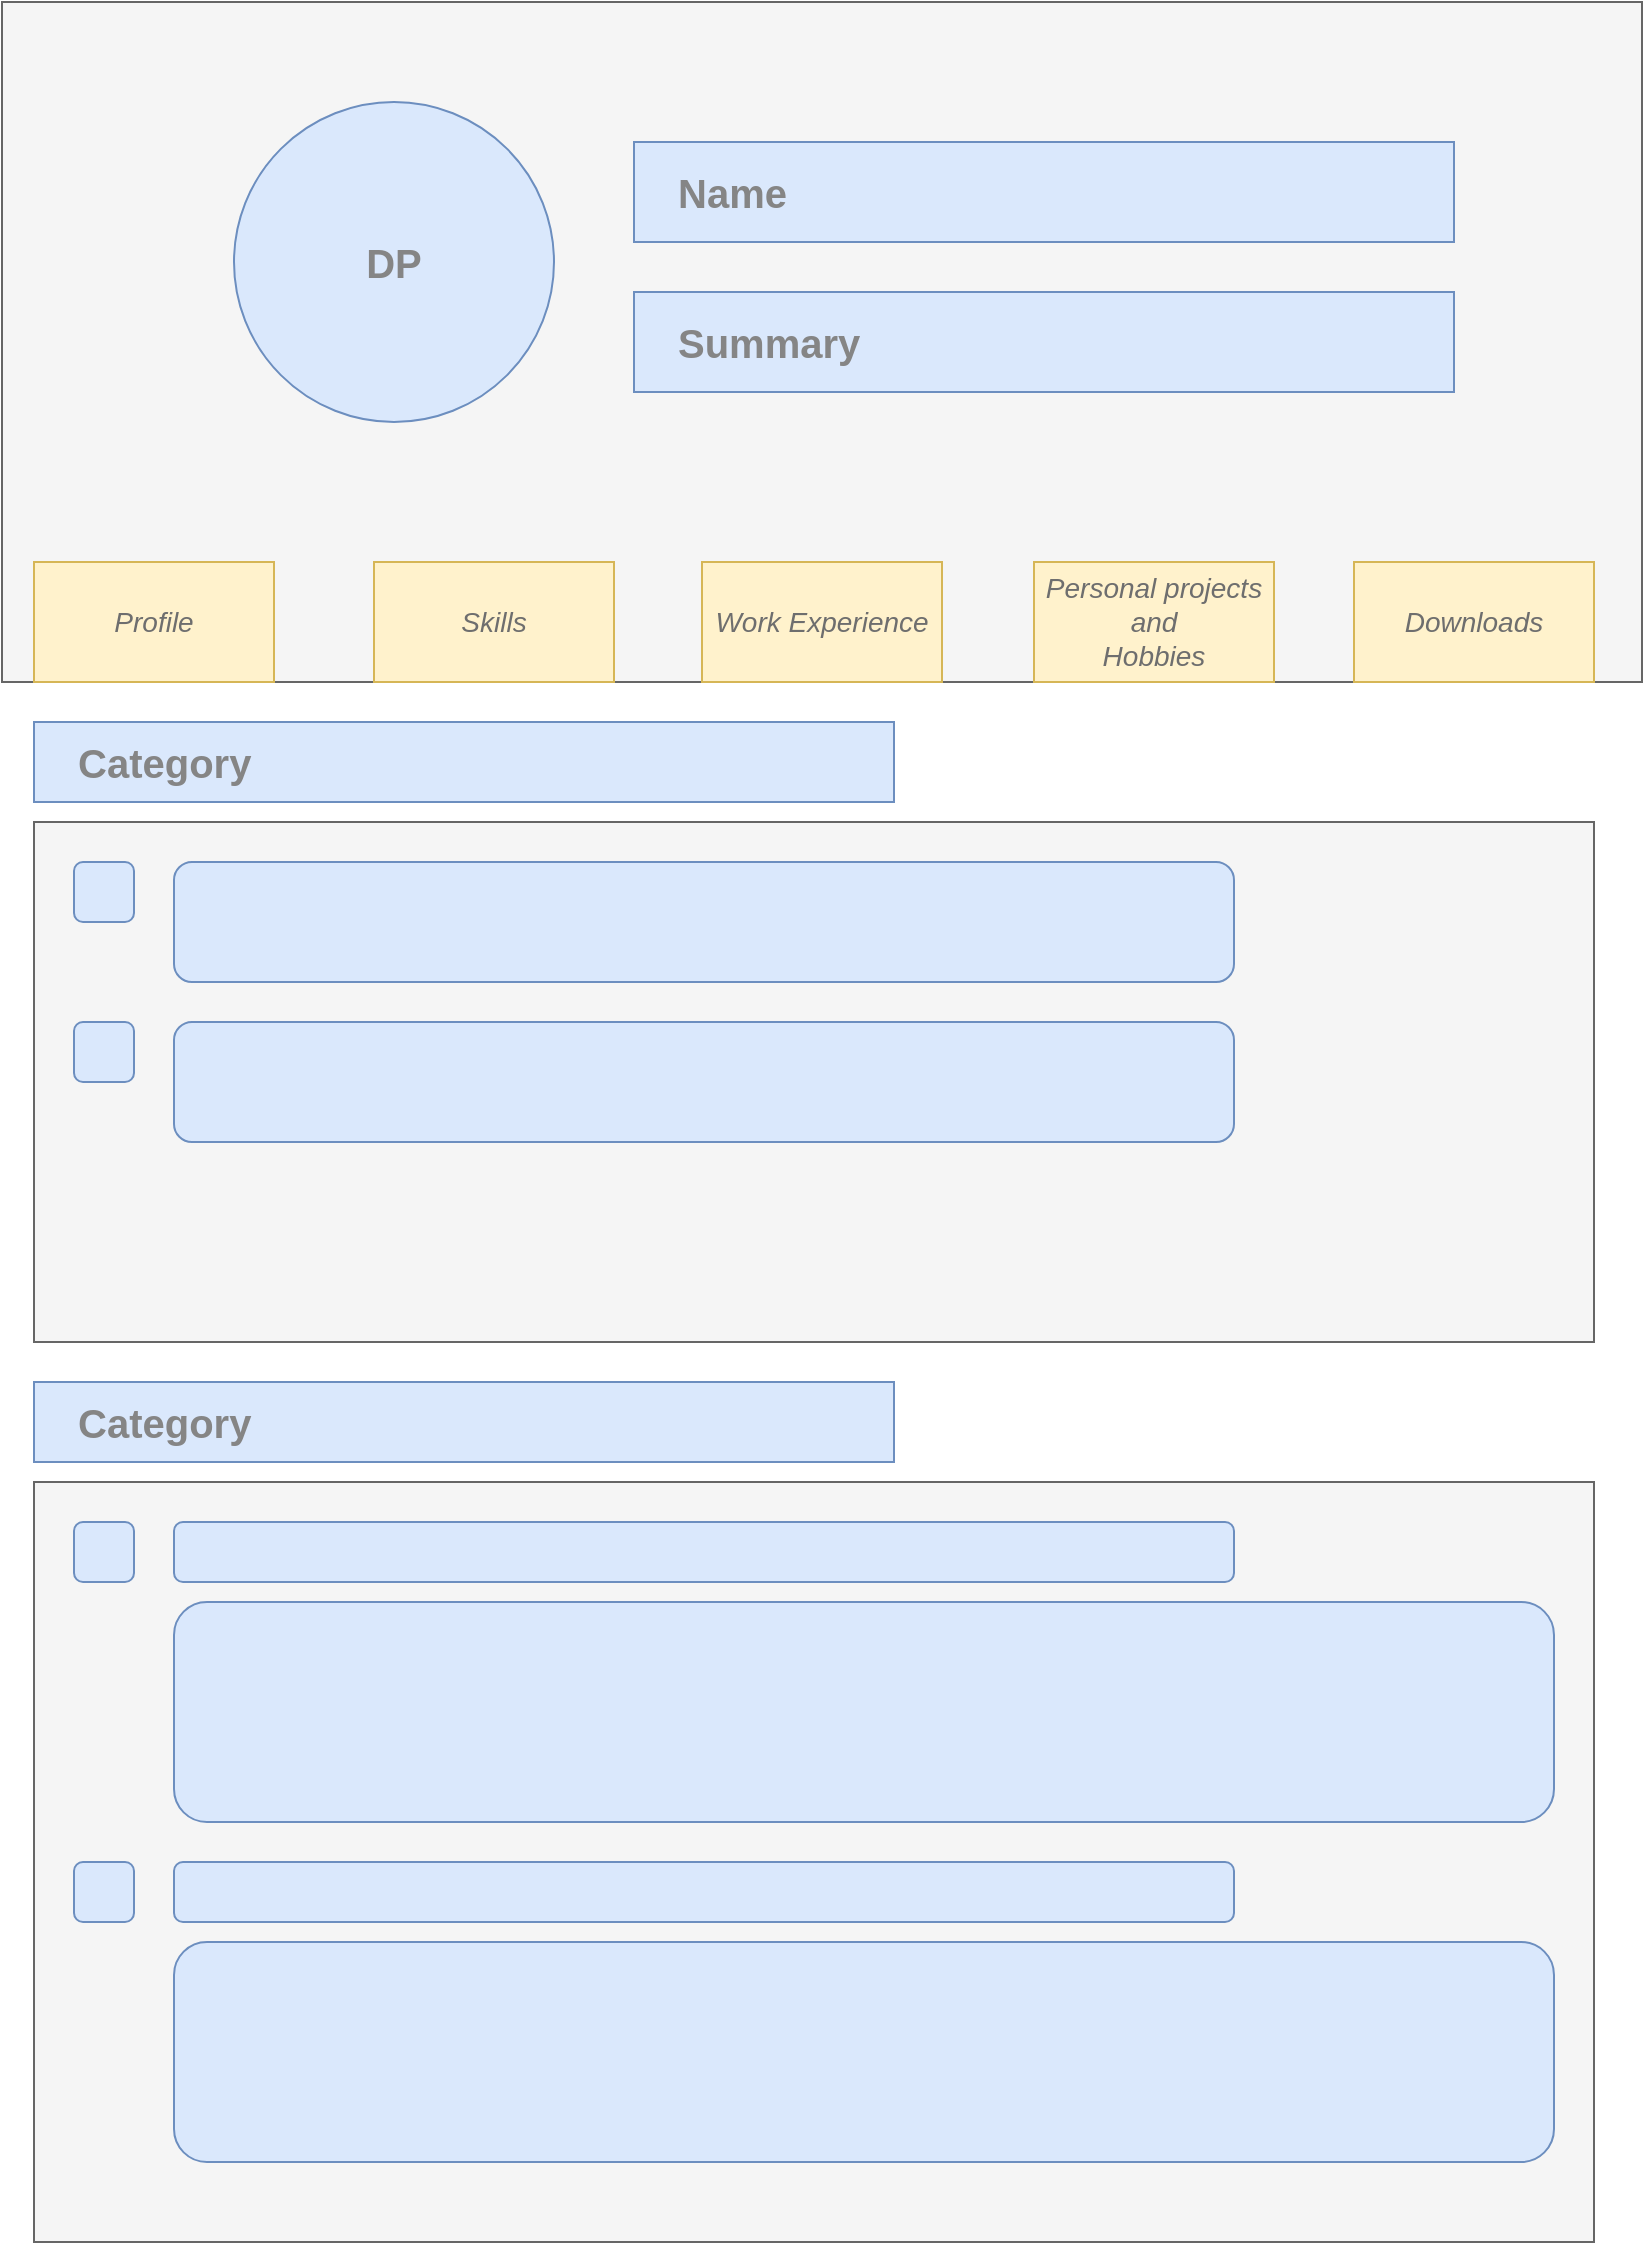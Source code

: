 <mxfile version="13.6.5">
    <diagram id="11g-v3EIjomnrVHuHFAP" name="Page-1">
        <mxGraphModel dx="1788" dy="1266" grid="1" gridSize="10" guides="1" tooltips="1" connect="1" arrows="1" fold="1" page="1" pageScale="1" pageWidth="827" pageHeight="1169" math="0" shadow="0">
            <root>
                <mxCell id="0"/>
                <mxCell id="1" parent="0"/>
                <mxCell id="3" value="" style="rounded=0;whiteSpace=wrap;html=1;fillColor=#f5f5f5;strokeColor=#666666;fontColor=#333333;" vertex="1" parent="1">
                    <mxGeometry x="4" width="820" height="340" as="geometry"/>
                </mxCell>
                <mxCell id="5" value="DP" style="ellipse;whiteSpace=wrap;html=1;aspect=fixed;fillColor=#dae8fc;strokeColor=#6c8ebf;fontSize=20;fontStyle=1;fontColor=#858585;" vertex="1" parent="1">
                    <mxGeometry x="120" y="50" width="160" height="160" as="geometry"/>
                </mxCell>
                <mxCell id="6" value="Name" style="rounded=0;whiteSpace=wrap;html=1;fillColor=#dae8fc;strokeColor=#6c8ebf;align=left;spacingLeft=20;fontSize=20;fontStyle=1;fontColor=#858585;" vertex="1" parent="1">
                    <mxGeometry x="320" y="70" width="410" height="50" as="geometry"/>
                </mxCell>
                <mxCell id="7" value="Summary" style="rounded=0;whiteSpace=wrap;html=1;fillColor=#dae8fc;strokeColor=#6c8ebf;align=left;spacingLeft=20;fontSize=20;fontStyle=1;fontColor=#858585;" vertex="1" parent="1">
                    <mxGeometry x="320" y="145" width="410" height="50" as="geometry"/>
                </mxCell>
                <mxCell id="8" value="Profile" style="rounded=0;whiteSpace=wrap;html=1;fillColor=#fff2cc;strokeColor=#d6b656;fontSize=14;fontStyle=2;fontColor=#6E6E6E;" vertex="1" parent="1">
                    <mxGeometry x="20" y="280" width="120" height="60" as="geometry"/>
                </mxCell>
                <mxCell id="9" value="Skills" style="rounded=0;whiteSpace=wrap;html=1;fillColor=#fff2cc;strokeColor=#d6b656;fontSize=14;fontStyle=2;fontColor=#6E6E6E;" vertex="1" parent="1">
                    <mxGeometry x="190" y="280" width="120" height="60" as="geometry"/>
                </mxCell>
                <mxCell id="10" value="Work Experience" style="rounded=0;whiteSpace=wrap;html=1;fillColor=#fff2cc;strokeColor=#d6b656;fontSize=14;fontStyle=2;fontColor=#6E6E6E;" vertex="1" parent="1">
                    <mxGeometry x="354" y="280" width="120" height="60" as="geometry"/>
                </mxCell>
                <mxCell id="11" value="Personal projects&lt;br style=&quot;font-size: 14px;&quot;&gt;and&lt;br style=&quot;font-size: 14px;&quot;&gt;Hobbies" style="rounded=0;whiteSpace=wrap;html=1;fillColor=#fff2cc;strokeColor=#d6b656;fontSize=14;fontStyle=2;fontColor=#6E6E6E;" vertex="1" parent="1">
                    <mxGeometry x="520" y="280" width="120" height="60" as="geometry"/>
                </mxCell>
                <mxCell id="12" value="Downloads" style="rounded=0;whiteSpace=wrap;html=1;fillColor=#fff2cc;strokeColor=#d6b656;fontSize=14;fontStyle=2;fontColor=#6E6E6E;" vertex="1" parent="1">
                    <mxGeometry x="680" y="280" width="120" height="60" as="geometry"/>
                </mxCell>
                <mxCell id="13" value="Category" style="rounded=0;whiteSpace=wrap;html=1;fillColor=#dae8fc;strokeColor=#6c8ebf;align=left;spacingLeft=20;fontSize=20;fontStyle=1;fontColor=#858585;" vertex="1" parent="1">
                    <mxGeometry x="20" y="360" width="430" height="40" as="geometry"/>
                </mxCell>
                <mxCell id="14" value="" style="rounded=0;whiteSpace=wrap;html=1;fillColor=#f5f5f5;strokeColor=#666666;fontColor=#333333;" vertex="1" parent="1">
                    <mxGeometry x="20" y="410" width="780" height="260" as="geometry"/>
                </mxCell>
                <mxCell id="15" value="Category" style="rounded=0;whiteSpace=wrap;html=1;fillColor=#dae8fc;strokeColor=#6c8ebf;align=left;spacingLeft=20;fontSize=20;fontStyle=1;fontColor=#858585;" vertex="1" parent="1">
                    <mxGeometry x="20" y="690" width="430" height="40" as="geometry"/>
                </mxCell>
                <mxCell id="16" value="" style="rounded=0;whiteSpace=wrap;html=1;fillColor=#f5f5f5;strokeColor=#666666;fontColor=#333333;" vertex="1" parent="1">
                    <mxGeometry x="20" y="740" width="780" height="380" as="geometry"/>
                </mxCell>
                <mxCell id="17" value="" style="rounded=1;whiteSpace=wrap;html=1;fillColor=#dae8fc;strokeColor=#6c8ebf;" vertex="1" parent="1">
                    <mxGeometry x="40" y="430" width="30" height="30" as="geometry"/>
                </mxCell>
                <mxCell id="18" value="" style="rounded=1;whiteSpace=wrap;html=1;fillColor=#dae8fc;strokeColor=#6c8ebf;" vertex="1" parent="1">
                    <mxGeometry x="90" y="430" width="530" height="60" as="geometry"/>
                </mxCell>
                <mxCell id="19" value="" style="rounded=1;whiteSpace=wrap;html=1;fillColor=#dae8fc;strokeColor=#6c8ebf;" vertex="1" parent="1">
                    <mxGeometry x="40" y="510" width="30" height="30" as="geometry"/>
                </mxCell>
                <mxCell id="20" value="" style="rounded=1;whiteSpace=wrap;html=1;fillColor=#dae8fc;strokeColor=#6c8ebf;" vertex="1" parent="1">
                    <mxGeometry x="90" y="510" width="530" height="60" as="geometry"/>
                </mxCell>
                <mxCell id="21" value="" style="rounded=1;whiteSpace=wrap;html=1;fillColor=#dae8fc;strokeColor=#6c8ebf;" vertex="1" parent="1">
                    <mxGeometry x="40" y="760" width="30" height="30" as="geometry"/>
                </mxCell>
                <mxCell id="22" value="" style="rounded=1;whiteSpace=wrap;html=1;fillColor=#dae8fc;strokeColor=#6c8ebf;" vertex="1" parent="1">
                    <mxGeometry x="90" y="760" width="530" height="30" as="geometry"/>
                </mxCell>
                <mxCell id="25" value="" style="rounded=1;whiteSpace=wrap;html=1;fillColor=#dae8fc;strokeColor=#6c8ebf;" vertex="1" parent="1">
                    <mxGeometry x="90" y="800" width="690" height="110" as="geometry"/>
                </mxCell>
                <mxCell id="26" value="" style="rounded=1;whiteSpace=wrap;html=1;fillColor=#dae8fc;strokeColor=#6c8ebf;" vertex="1" parent="1">
                    <mxGeometry x="40" y="930" width="30" height="30" as="geometry"/>
                </mxCell>
                <mxCell id="27" value="" style="rounded=1;whiteSpace=wrap;html=1;fillColor=#dae8fc;strokeColor=#6c8ebf;" vertex="1" parent="1">
                    <mxGeometry x="90" y="930" width="530" height="30" as="geometry"/>
                </mxCell>
                <mxCell id="28" value="" style="rounded=1;whiteSpace=wrap;html=1;fillColor=#dae8fc;strokeColor=#6c8ebf;" vertex="1" parent="1">
                    <mxGeometry x="90" y="970" width="690" height="110" as="geometry"/>
                </mxCell>
            </root>
        </mxGraphModel>
    </diagram>
</mxfile>